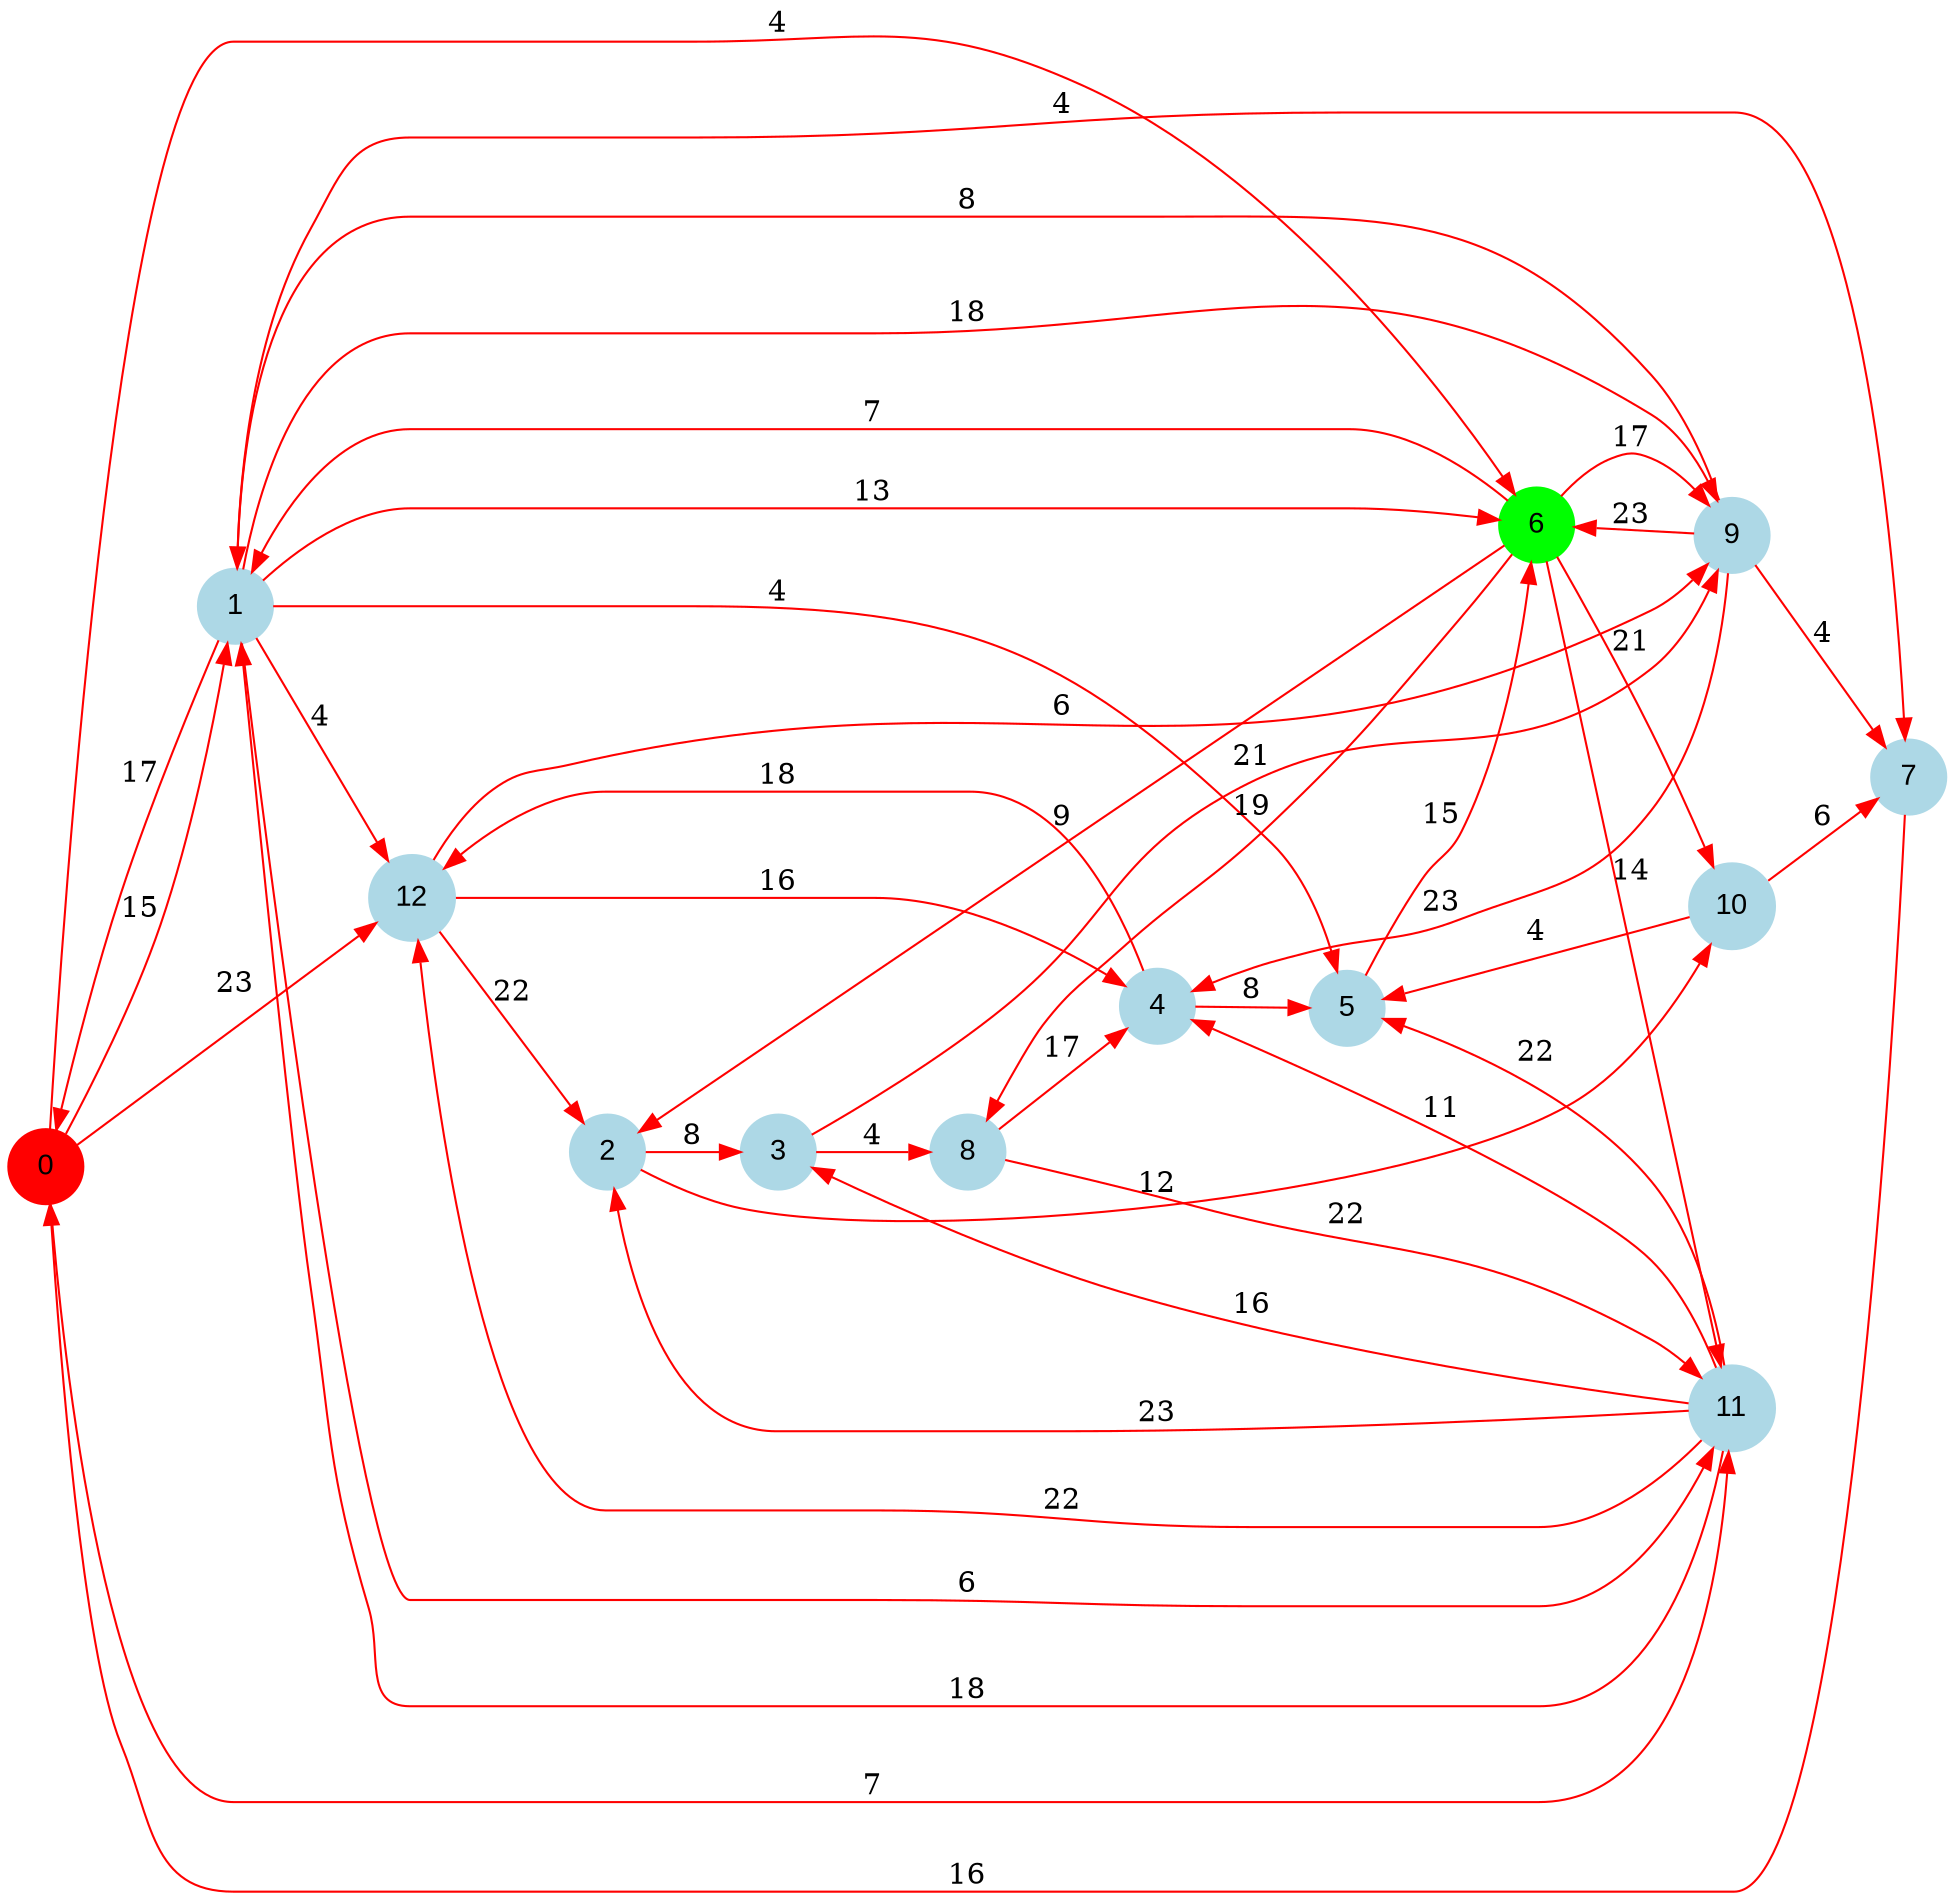 digraph graphe {
rankdir = LR;
edge [color=red];
0 [fontname="Arial", shape = circle, color=red, style=filled];
1 [fontname="Arial", shape = circle, color=lightblue, style=filled];
2 [fontname="Arial", shape = circle, color=lightblue, style=filled];
3 [fontname="Arial", shape = circle, color=lightblue, style=filled];
4 [fontname="Arial", shape = circle, color=lightblue, style=filled];
5 [fontname="Arial", shape = circle, color=lightblue, style=filled];
6 [fontname="Arial", shape = circle, color=green, style=filled];
7 [fontname="Arial", shape = circle, color=lightblue, style=filled];
8 [fontname="Arial", shape = circle, color=lightblue, style=filled];
9 [fontname="Arial", shape = circle, color=lightblue, style=filled];
10 [fontname="Arial", shape = circle, color=lightblue, style=filled];
11 [fontname="Arial", shape = circle, color=lightblue, style=filled];
12 [fontname="Arial", shape = circle, color=lightblue, style=filled];
	0 -> 1 [label = "15"];
	0 -> 6 [label = "4"];
	0 -> 11 [label = "7"];
	0 -> 12 [label = "23"];
	1 -> 0 [label = "17"];
	1 -> 5 [label = "4"];
	1 -> 6 [label = "13"];
	1 -> 7 [label = "4"];
	1 -> 9 [label = "18"];
	1 -> 11 [label = "6"];
	1 -> 12 [label = "4"];
	2 -> 3 [label = "8"];
	2 -> 10 [label = "12"];
	3 -> 8 [label = "4"];
	3 -> 9 [label = "21"];
	4 -> 5 [label = "8"];
	4 -> 12 [label = "18"];
	5 -> 6 [label = "15"];
	6 -> 1 [label = "7"];
	6 -> 2 [label = "9"];
	6 -> 8 [label = "19"];
	6 -> 9 [label = "17"];
	6 -> 10 [label = "21"];
	6 -> 11 [label = "14"];
	7 -> 0 [label = "16"];
	8 -> 4 [label = "17"];
	8 -> 11 [label = "22"];
	9 -> 1 [label = "8"];
	9 -> 4 [label = "23"];
	9 -> 6 [label = "23"];
	9 -> 7 [label = "4"];
	10 -> 5 [label = "4"];
	10 -> 7 [label = "6"];
	11 -> 1 [label = "18"];
	11 -> 2 [label = "23"];
	11 -> 3 [label = "16"];
	11 -> 4 [label = "11"];
	11 -> 5 [label = "22"];
	11 -> 12 [label = "22"];
	12 -> 2 [label = "22"];
	12 -> 4 [label = "16"];
	12 -> 9 [label = "6"];
}